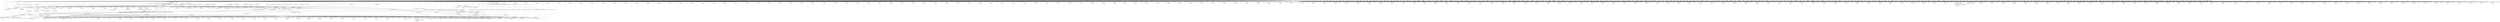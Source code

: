digraph {
    0 [ label = "\"ETH\"" ]
    1 [ label = "\"SYN\"" ]
    2 [ label = "\"LTC\"" ]
    3 [ label = "\"RPL\"" ]
    4 [ label = "\"NEO\"" ]
    5 [ label = "\"QTUM\"" ]
    6 [ label = "\"EOS\"" ]
    7 [ label = "\"SNT\"" ]
    8 [ label = "\"BNT\"" ]
    9 [ label = "\"BCC\"" ]
    10 [ label = "\"GAS\"" ]
    11 [ label = "\"ALT\"" ]
    12 [ label = "\"HSR\"" ]
    13 [ label = "\"OAX\"" ]
    14 [ label = "\"DNT\"" ]
    15 [ label = "\"MCO\"" ]
    16 [ label = "\"ICN\"" ]
    17 [ label = "\"WTC\"" ]
    18 [ label = "\"LRC\"" ]
    19 [ label = "\"YOYO\"" ]
    20 [ label = "\"OMG\"" ]
    21 [ label = "\"ZRX\"" ]
    22 [ label = "\"STRAT\"" ]
    23 [ label = "\"SNGLS\"" ]
    24 [ label = "\"BQX\"" ]
    25 [ label = "\"KNC\"" ]
    26 [ label = "\"FUN\"" ]
    27 [ label = "\"SNM\"" ]
    28 [ label = "\"IOTA\"" ]
    29 [ label = "\"LINK\"" ]
    30 [ label = "\"XVG\"" ]
    31 [ label = "\"SALT\"" ]
    32 [ label = "\"MDA\"" ]
    33 [ label = "\"MTL\"" ]
    34 [ label = "\"SUB\"" ]
    35 [ label = "\"ETC\"" ]
    36 [ label = "\"MTH\"" ]
    37 [ label = "\"ENG\"" ]
    38 [ label = "\"ZEC\"" ]
    39 [ label = "\"AST\"" ]
    40 [ label = "\"DASH\"" ]
    41 [ label = "\"BTG\"" ]
    42 [ label = "\"EVX\"" ]
    43 [ label = "\"REQ\"" ]
    44 [ label = "\"VIB\"" ]
    45 [ label = "\"TRX\"" ]
    46 [ label = "\"POWR\"" ]
    47 [ label = "\"ARK\"" ]
    48 [ label = "\"XRP\"" ]
    49 [ label = "\"MOD\"" ]
    50 [ label = "\"ENJ\"" ]
    51 [ label = "\"STORJ\"" ]
    52 [ label = "\"VEN\"" ]
    53 [ label = "\"KMD\"" ]
    54 [ label = "\"NULS\"" ]
    55 [ label = "\"RCN\"" ]
    56 [ label = "\"RDN\"" ]
    57 [ label = "\"XMR\"" ]
    58 [ label = "\"DLT\"" ]
    59 [ label = "\"AMB\"" ]
    60 [ label = "\"BAT\"" ]
    61 [ label = "\"BCPT\"" ]
    62 [ label = "\"ARN\"" ]
    63 [ label = "\"GVT\"" ]
    64 [ label = "\"CDT\"" ]
    65 [ label = "\"GXS\"" ]
    66 [ label = "\"POE\"" ]
    67 [ label = "\"QSP\"" ]
    68 [ label = "\"BTS\"" ]
    69 [ label = "\"XZC\"" ]
    70 [ label = "\"LSK\"" ]
    71 [ label = "\"TNT\"" ]
    72 [ label = "\"FUEL\"" ]
    73 [ label = "\"MANA\"" ]
    74 [ label = "\"BCD\"" ]
    75 [ label = "\"DGD\"" ]
    76 [ label = "\"ADX\"" ]
    77 [ label = "\"ADA\"" ]
    78 [ label = "\"PPT\"" ]
    79 [ label = "\"CMT\"" ]
    80 [ label = "\"XLM\"" ]
    81 [ label = "\"CND\"" ]
    82 [ label = "\"LEND\"" ]
    83 [ label = "\"WABI\"" ]
    84 [ label = "\"TNB\"" ]
    85 [ label = "\"WAVES\"" ]
    86 [ label = "\"GTO\"" ]
    87 [ label = "\"ICX\"" ]
    88 [ label = "\"OST\"" ]
    89 [ label = "\"ELF\"" ]
    90 [ label = "\"AION\"" ]
    91 [ label = "\"NEBL\"" ]
    92 [ label = "\"BRD\"" ]
    93 [ label = "\"EDO\"" ]
    94 [ label = "\"WINGS\"" ]
    95 [ label = "\"NAV\"" ]
    96 [ label = "\"LUN\"" ]
    97 [ label = "\"TRIG\"" ]
    98 [ label = "\"APPC\"" ]
    99 [ label = "\"VIBE\"" ]
    100 [ label = "\"RLC\"" ]
    101 [ label = "\"INS\"" ]
    102 [ label = "\"PIVX\"" ]
    103 [ label = "\"IOST\"" ]
    104 [ label = "\"CHAT\"" ]
    105 [ label = "\"STEEM\"" ]
    106 [ label = "\"NANO\"" ]
    107 [ label = "\"VIA\"" ]
    108 [ label = "\"BLZ\"" ]
    109 [ label = "\"AE\"" ]
    110 [ label = "\"RPX\"" ]
    111 [ label = "\"NCASH\"" ]
    112 [ label = "\"POA\"" ]
    113 [ label = "\"ZIL\"" ]
    114 [ label = "\"ONT\"" ]
    115 [ label = "\"STORM\"" ]
    116 [ label = "\"XEM\"" ]
    117 [ label = "\"WAN\"" ]
    118 [ label = "\"WPR\"" ]
    119 [ label = "\"QLC\"" ]
    120 [ label = "\"SYS\"" ]
    121 [ label = "\"GRS\"" ]
    122 [ label = "\"CLOAK\"" ]
    123 [ label = "\"GNT\"" ]
    124 [ label = "\"LOOM\"" ]
    125 [ label = "\"BCN\"" ]
    126 [ label = "\"REP\"" ]
    127 [ label = "\"TUSD\"" ]
    128 [ label = "\"ZEN\"" ]
    129 [ label = "\"SKY\"" ]
    130 [ label = "\"CVC\"" ]
    131 [ label = "\"THETA\"" ]
    132 [ label = "\"IOTX\"" ]
    133 [ label = "\"QKC\"" ]
    134 [ label = "\"AGI\"" ]
    135 [ label = "\"NXS\"" ]
    136 [ label = "\"DATA\"" ]
    137 [ label = "\"SC\"" ]
    138 [ label = "\"NPXS\"" ]
    139 [ label = "\"KEY\"" ]
    140 [ label = "\"NAS\"" ]
    141 [ label = "\"MFT\"" ]
    142 [ label = "\"DENT\"" ]
    143 [ label = "\"ARDR\"" ]
    144 [ label = "\"HOT\"" ]
    145 [ label = "\"VET\"" ]
    146 [ label = "\"DOCK\"" ]
    147 [ label = "\"POLY\"" ]
    148 [ label = "\"PHX\"" ]
    149 [ label = "\"HC\"" ]
    150 [ label = "\"GO\"" ]
    151 [ label = "\"JTO\"" ]
    152 [ label = "\"RVN\"" ]
    153 [ label = "\"DCR\"" ]
    154 [ label = "\"ID\"" ]
    155 [ label = "\"MITH\"" ]
    156 [ label = "\"AEUR\"" ]
    157 [ label = "\"BCHSV\"" ]
    158 [ label = "\"REN\"" ]
    159 [ label = "\"BONK\"" ]
    160 [ label = "\"USDS\"" ]
    161 [ label = "\"ONG\"" ]
    162 [ label = "\"FET\"" ]
    163 [ label = "\"CELR\"" ]
    164 [ label = "\"RDNT\"" ]
    165 [ label = "\"ACE\"" ]
    166 [ label = "\"VIC\"" ]
    167 [ label = "\"VANRY\"" ]
    168 [ label = "\"NTRN\"" ]
    169 [ label = "\"XAI\"" ]
    170 [ label = "\"BTCB\"" ]
    171 [ label = "\"1000SATS\"" ]
    172 [ label = "\"USDSB\"" ]
    173 [ label = "\"ERD\"" ]
    174 [ label = "\"AI\"" ]
    175 [ label = "\"DUSK\"" ]
    176 [ label = "\"BGBP\"" ]
    177 [ label = "\"LQTY\"" ]
    178 [ label = "\"WIN\"" ]
    179 [ label = "\"COS\"" ]
    180 [ label = "\"TUSDB\"" ]
    181 [ label = "\"COCOS\"" ]
    182 [ label = "\"TOMO\"" ]
    183 [ label = "\"PERL\"" ]
    184 [ label = "\"CHZ\"" ]
    185 [ label = "\"BAND\"" ]
    186 [ label = "\"WIF\"" ]
    187 [ label = "\"BEAM\"" ]
    188 [ label = "\"XTZ\"" ]
    189 [ label = "\"HBAR\"" ]
    190 [ label = "\"NKN\"" ]
    191 [ label = "\"STX\"" ]
    192 [ label = "\"KAVA\"" ]
    193 [ label = "\"NGN\"" ]
    194 [ label = "\"ARPA\"" ]
    195 [ label = "\"CTXC\"" ]
    196 [ label = "\"FDUSD\"" ]
    197 [ label = "\"MAV\"" ]
    198 [ label = "\"TROY\"" ]
    199 [ label = "\"VITE\"" ]
    200 [ label = "\"FTT\"" ]
    201 [ label = "\"GNS\"" ]
    202 [ label = "\"DYM\"" ]
    203 [ label = "\"OGN\"" ]
    204 [ label = "\"DREP\"" ]
    205 [ label = "\"BULL\"" ]
    206 [ label = "\"BEAR\"" ]
    207 [ label = "\"ETHBULL\"" ]
    208 [ label = "\"ETHBEAR\"" ]
    209 [ label = "\"TCT\"" ]
    210 [ label = "\"WRX\"" ]
    211 [ label = "\"LTO\"" ]
    212 [ label = "\"EOSBULL\"" ]
    213 [ label = "\"EOSBEAR\"" ]
    214 [ label = "\"XRPBULL\"" ]
    215 [ label = "\"XRPBEAR\"" ]
    216 [ label = "\"MBL\"" ]
    217 [ label = "\"COTI\"" ]
    218 [ label = "\"BNBBULL\"" ]
    219 [ label = "\"BNBBEAR\"" ]
    220 [ label = "\"STPT\"" ]
    221 [ label = "\"ZAR\"" ]
    222 [ label = "\"BKRW\"" ]
    223 [ label = "\"PEPE\"" ]
    224 [ label = "\"IDRT\"" ]
    225 [ label = "\"CTSI\"" ]
    226 [ label = "\"HIVE\"" ]
    227 [ label = "\"CHR\"" ]
    228 [ label = "\"BTCUP\"" ]
    229 [ label = "\"BTCDOWN\"" ]
    230 [ label = "\"MDT\"" ]
    231 [ label = "\"STMX\"" ]
    232 [ label = "\"IQ\"" ]
    233 [ label = "\"PNT\"" ]
    234 [ label = "\"RONIN\"" ]
    235 [ label = "\"DGB\"" ]
    236 [ label = "\"UAH\"" ]
    237 [ label = "\"GFT\"" ]
    238 [ label = "\"PYTH\"" ]
    239 [ label = "\"PDA\"" ]
    240 [ label = "\"SNX\"" ]
    241 [ label = "\"ETHUP\"" ]
    242 [ label = "\"ETHDOWN\"" ]
    243 [ label = "\"ADAUP\"" ]
    244 [ label = "\"ADADOWN\"" ]
    245 [ label = "\"LINKUP\"" ]
    246 [ label = "\"LINKDOWN\"" ]
    247 [ label = "\"VTHO\"" ]
    248 [ label = "\"IRIS\"" ]
    249 [ label = "\"MKR\"" ]
    250 [ label = "\"DAI\"" ]
    251 [ label = "\"METIS\"" ]
    252 [ label = "\"JUP\"" ]
    253 [ label = "\"FIO\"" ]
    254 [ label = "\"BNBUP\"" ]
    255 [ label = "\"BNBDOWN\"" ]
    256 [ label = "\"XTZUP\"" ]
    257 [ label = "\"XTZDOWN\"" ]
    258 [ label = "\"AVA\"" ]
    259 [ label = "\"BAL\"" ]
    260 [ label = "\"YFI\"" ]
    261 [ label = "\"JST\"" ]
    262 [ label = "\"SRM\"" ]
    263 [ label = "\"ANT\"" ]
    264 [ label = "\"CRV\"" ]
    265 [ label = "\"SAND\"" ]
    266 [ label = "\"OCEAN\"" ]
    267 [ label = "\"NMR\"" ]
    268 [ label = "\"AEVO\"" ]
    269 [ label = "\"LUNA\"" ]
    270 [ label = "\"IDEX\"" ]
    271 [ label = "\"RSR\"" ]
    272 [ label = "\"PAXG\"" ]
    273 [ label = "\"WNXM\"" ]
    274 [ label = "\"TRB\"" ]
    275 [ label = "\"BZRX\"" ]
    276 [ label = "\"WBTC\"" ]
    277 [ label = "\"SUSHI\"" ]
    278 [ label = "\"YFII\"" ]
    279 [ label = "\"KSM\"" ]
    280 [ label = "\"EGLD\"" ]
    281 [ label = "\"DIA\"" ]
    282 [ label = "\"UMA\"" ]
    283 [ label = "\"EOSUP\"" ]
    284 [ label = "\"EOSDOWN\"" ]
    285 [ label = "\"TRXUP\"" ]
    286 [ label = "\"TRXDOWN\"" ]
    287 [ label = "\"XRPUP\"" ]
    288 [ label = "\"XRPDOWN\"" ]
    289 [ label = "\"DOTUP\"" ]
    290 [ label = "\"DOTDOWN\"" ]
    291 [ label = "\"BEL\"" ]
    292 [ label = "\"WING\"" ]
    293 [ label = "\"SWRV\"" ]
    294 [ label = "\"LTCUP\"" ]
    295 [ label = "\"LTCDOWN\"" ]
    296 [ label = "\"CREAM\"" ]
    297 [ label = "\"AXL\"" ]
    298 [ label = "\"NBS\"" ]
    299 [ label = "\"OXT\"" ]
    300 [ label = "\"SUN\"" ]
    301 [ label = "\"ETHFI\"" ]
    302 [ label = "\"HNT\"" ]
    303 [ label = "\"BAKE\"" ]
    304 [ label = "\"BURGER\"" ]
    305 [ label = "\"FLM\"" ]
    306 [ label = "\"SCRT\"" ]
    307 [ label = "\"CAKE\"" ]
    308 [ label = "\"SPARTA\"" ]
    309 [ label = "\"UNIUP\"" ]
    310 [ label = "\"UNIDOWN\"" ]
    311 [ label = "\"ORN\"" ]
    312 [ label = "\"UTK\"" ]
    313 [ label = "\"XVS\"" ]
    314 [ label = "\"ALPHA\"" ]
    315 [ label = "\"VIDT\"" ]
    316 [ label = "\"AAVE\"" ]
    317 [ label = "\"PORTAL\"" ]
    318 [ label = "\"WBETH\"" ]
    319 [ label = "\"SXPUP\"" ]
    320 [ label = "\"SXPDOWN\"" ]
    321 [ label = "\"COMBO\"" ]
    322 [ label = "\"FILUP\"" ]
    323 [ label = "\"FILDOWN\"" ]
    324 [ label = "\"YFIUP\"" ]
    325 [ label = "\"YFIDOWN\"" ]
    326 [ label = "\"EDU\"" ]
    327 [ label = "\"AERGO\"" ]
    328 [ label = "\"EASY\"" ]
    329 [ label = "\"AUDIO\"" ]
    330 [ label = "\"CTK\"" ]
    331 [ label = "\"BCHUP\"" ]
    332 [ label = "\"BCHDOWN\"" ]
    333 [ label = "\"BOT\"" ]
    334 [ label = "\"AKRO\"" ]
    335 [ label = "\"KP3R\"" ]
    336 [ label = "\"AXS\"" ]
    337 [ label = "\"HARD\"" ]
    338 [ label = "\"RENBTC\"" ]
    339 [ label = "\"SLP\"" ]
    340 [ label = "\"CVP\"" ]
    341 [ label = "\"STRAX\"" ]
    342 [ label = "\"FOR\"" ]
    343 [ label = "\"UNFI\"" ]
    344 [ label = "\"FRONT\"" ]
    345 [ label = "\"BCHA\"" ]
    346 [ label = "\"ROSE\"" ]
    347 [ label = "\"HEGIC\"" ]
    348 [ label = "\"AAVEUP\"" ]
    349 [ label = "\"AAVEDOWN\"" ]
    350 [ label = "\"PROM\"" ]
    351 [ label = "\"SKL\"" ]
    352 [ label = "\"SUSD\"" ]
    353 [ label = "\"COVER\"" ]
    354 [ label = "\"GLM\"" ]
    355 [ label = "\"GHST\"" ]
    356 [ label = "\"SUSHIUP\"" ]
    357 [ label = "\"SUSHIDOWN\"" ]
    358 [ label = "\"XLMUP\"" ]
    359 [ label = "\"XLMDOWN\"" ]
    360 [ label = "\"DF\"" ]
    361 [ label = "\"GRT\"" ]
    362 [ label = "\"JUV\"" ]
    363 [ label = "\"PSG\"" ]
    364 [ label = "\"BVND\"" ]
    365 [ label = "\"1INCH\"" ]
    366 [ label = "\"REEF\"" ]
    367 [ label = "\"OG\"" ]
    368 [ label = "\"ATM\"" ]
    369 [ label = "\"ASR\"" ]
    370 [ label = "\"CELO\"" ]
    371 [ label = "\"RIF\"" ]
    372 [ label = "\"BTCST\"" ]
    373 [ label = "\"TRU\"" ]
    374 [ label = "\"DEXE\"" ]
    375 [ label = "\"CKB\"" ]
    376 [ label = "\"TWT\"" ]
    377 [ label = "\"FIRO\"" ]
    378 [ label = "\"BETH\"" ]
    379 [ label = "\"PROS\"" ]
    380 [ label = "\"LIT\"" ]
    381 [ label = "\"VAI\"" ]
    382 [ label = "\"SFP\"" ]
    383 [ label = "\"FXS\"" ]
    384 [ label = "\"DODO\"" ]
    385 [ label = "\"UFT\"" ]
    386 [ label = "\"ACM\"" ]
    387 [ label = "\"AUCTION\"" ]
    388 [ label = "\"PHA\"" ]
    389 [ label = "\"TVK\"" ]
    390 [ label = "\"BADGER\"" ]
    391 [ label = "\"FIS\"" ]
    392 [ label = "\"OM\"" ]
    393 [ label = "\"POND\"" ]
    394 [ label = "\"DEGO\"" ]
    395 [ label = "\"ALICE\"" ]
    396 [ label = "\"BIFI\"" ]
    397 [ label = "\"LINA\"" ]
    398 [ label = "\"PERP\"" ]
    399 [ label = "\"RAMP\"" ]
    400 [ label = "\"SUPER\"" ]
    401 [ label = "\"CFX\"" ]
    402 [ label = "\"EPS\"" ]
    403 [ label = "\"AUTO\"" ]
    404 [ label = "\"TKO\"" ]
    405 [ label = "\"PUNDIX\"" ]
    406 [ label = "\"TLM\"" ]
    407 [ label = "\"1INCHUP\"" ]
    408 [ label = "\"1INCHDOWN\"" ]
    409 [ label = "\"MIR\"" ]
    410 [ label = "\"BAR\"" ]
    411 [ label = "\"FORTH\"" ]
    412 [ label = "\"EZ\"" ]
    413 [ label = "\"BOME\"" ]
    414 [ label = "\"ICP\"" ]
    415 [ label = "\"AR\"" ]
    416 [ label = "\"POLS\"" ]
    417 [ label = "\"MDX\"" ]
    418 [ label = "\"MASK\"" ]
    419 [ label = "\"LPT\"" ]
    420 [ label = "\"AGIX\"" ]
    421 [ label = "\"NU\"" ]
    422 [ label = "\"ATA\"" ]
    423 [ label = "\"GTC\"" ]
    424 [ label = "\"TORN\"" ]
    425 [ label = "\"KEEP\"" ]
    426 [ label = "\"ERN\"" ]
    427 [ label = "\"KLAY\"" ]
    428 [ label = "\"BOND\"" ]
    429 [ label = "\"MLN\"" ]
    430 [ label = "\"BEAMX\"" ]
    431 [ label = "\"C98\"" ]
    432 [ label = "\"CLV\"" ]
    433 [ label = "\"QNT\"" ]
    434 [ label = "\"FLOW\"" ]
    435 [ label = "\"XEC\"" ]
    436 [ label = "\"MINA\"" ]
    437 [ label = "\"RAY\"" ]
    438 [ label = "\"FARM\"" ]
    439 [ label = "\"ALPACA\"" ]
    440 [ label = "\"MBOX\"" ]
    441 [ label = "\"VGX\"" ]
    442 [ label = "\"WAXP\"" ]
    443 [ label = "\"TRIBE\"" ]
    444 [ label = "\"GNO\"" ]
    445 [ label = "\"DYDX\"" ]
    446 [ label = "\"USDP\"" ]
    447 [ label = "\"GALA\"" ]
    448 [ label = "\"ILV\"" ]
    449 [ label = "\"YGG\"" ]
    450 [ label = "\"FIDA\"" ]
    451 [ label = "\"AGLD\"" ]
    452 [ label = "\"RAD\"" ]
    453 [ label = "\"BETA\"" ]
    454 [ label = "\"RARE\"" ]
    455 [ label = "\"SSV\"" ]
    456 [ label = "\"LAZIO\"" ]
    457 [ label = "\"CHESS\"" ]
    458 [ label = "\"DAR\"" ]
    459 [ label = "\"BNX\"" ]
    460 [ label = "\"RGT\"" ]
    461 [ label = "\"MOVR\"" ]
    462 [ label = "\"CITY\"" ]
    463 [ label = "\"ENS\"" ]
    464 [ label = "\"QI\"" ]
    465 [ label = "\"PORTO\"" ]
    466 [ label = "\"JASMY\"" ]
    467 [ label = "\"AMP\"" ]
    468 [ label = "\"PLA\"" ]
    469 [ label = "\"PYR\"" ]
    470 [ label = "\"RNDR\"" ]
    471 [ label = "\"ALCX\"" ]
    472 [ label = "\"SANTOS\"" ]
    473 [ label = "\"MC\"" ]
    474 [ label = "\"ANY\"" ]
    475 [ label = "\"BICO\"" ]
    476 [ label = "\"FLUX\"" ]
    477 [ label = "\"VOXEL\"" ]
    478 [ label = "\"HIGH\"" ]
    479 [ label = "\"CVX\"" ]
    480 [ label = "\"PEOPLE\"" ]
    481 [ label = "\"OOKI\"" ]
    482 [ label = "\"SPELL\"" ]
    483 [ label = "\"UST\"" ]
    484 [ label = "\"JOE\"" ]
    485 [ label = "\"ACH\"" ]
    486 [ label = "\"IMX\"" ]
    487 [ label = "\"GLMR\"" ]
    488 [ label = "\"LOKA\"" ]
    489 [ label = "\"API3\"" ]
    490 [ label = "\"BTTC\"" ]
    491 [ label = "\"ACA\"" ]
    492 [ label = "\"ANC\"" ]
    493 [ label = "\"BDOT\"" ]
    494 [ label = "\"XNO\"" ]
    495 [ label = "\"WOO\"" ]
    496 [ label = "\"ALPINE\"" ]
    497 [ label = "\"T\"" ]
    498 [ label = "\"ASTR\"" ]
    499 [ label = "\"JPY\"" ]
    500 [ label = "\"KDA\"" ]
    501 [ label = "\"APE\"" ]
    502 [ label = "\"BSW\"" ]
    503 [ label = "\"MULTI\"" ]
    504 [ label = "\"MOB\"" ]
    505 [ label = "\"NEXO\"" ]
    506 [ label = "\"REI\"" ]
    507 [ label = "\"GAL\"" ]
    508 [ label = "\"ARS\"" ]
    509 [ label = "\"EPX\"" ]
    510 [ label = "\"LUNC\"" ]
    511 [ label = "\"USTC\"" ]
    512 [ label = "\"ARKM\"" ]
    513 [ label = "\"LEVER\"" ]
    514 [ label = "\"STG\"" ]
    515 [ label = "\"GMX\"" ]
    516 [ label = "\"POLYX\"" ]
    517 [ label = "\"APT\"" ]
    518 [ label = "\"PLN\"" ]
    519 [ label = "\"OSMO\"" ]
    520 [ label = "\"HFT\"" ]
    521 [ label = "\"HOOK\"" ]
    522 [ label = "\"MAGIC\"" ]
    523 [ label = "\"RON\"" ]
    524 [ label = "\"HIFI\"" ]
    0 -> 518 [ label = "-13.77066389291676" ]
    196 -> 131 [ label = "1.5626698261027023" ]
    196 -> 517 [ label = "3.875485204252006" ]
    0 -> 163 [ label = "-16.95154326908544" ]
    154 -> 127 [ label = "-0.7275197107780541" ]
    86 -> 127 [ label = "6.338177446532438" ]
    48 -> 69 [ label = "4.377956633810114" ]
    517 -> 196 [ label = "-3.875485204252006" ]
    5 -> 0 [ label = "9.661273242852134" ]
    0 -> 5 [ label = "-9.661273242852134" ]
    6 -> 0 [ label = "11.819911223061043" ]
    0 -> 6 [ label = "-11.819911223061043" ]
    7 -> 0 [ label = "16.312155558726236" ]
    0 -> 7 [ label = "-16.312155558726236" ]
    8 -> 0 [ label = "12.05321105898724" ]
    0 -> 8 [ label = "-12.05321105898724" ]
    138 -> 0 [ label = "18.144972207433366" ]
    511 -> 196 [ label = "5.178737412276596" ]
    127 -> 77 [ label = "-0.618384375153546" ]
    414 -> 0 [ label = "8.16462562856839" ]
    361 -> 0 [ label = "13.119198703351955" ]
    347 -> 0 [ label = "15.889799919372544" ]
    0 -> 378 [ label = "-0.0005771934627455233" ]
    0 -> 304 [ label = "-11.117787378107137" ]
    328 -> 0 [ label = "7.32655212141281" ]
    29 -> 196 [ label = "-4.198886990956932" ]
    131 -> 196 [ label = "-1.5626698261027023" ]
    222 -> 82 [ label = "9.17856526551317" ]
    13 -> 0 [ label = "12.457457055381767" ]
    0 -> 13 [ label = "-12.457457055381767" ]
    14 -> 0 [ label = "15.123698491024392" ]
    0 -> 14 [ label = "-15.123698491024392" ]
    15 -> 0 [ label = "7.436712984832976" ]
    0 -> 15 [ label = "-7.436712984832976" ]
    16 -> 0 [ label = "9.231996116036905" ]
    0 -> 16 [ label = "-9.231996116036905" ]
    0 -> 200 [ label = "-9.775485493035493" ]
    169 -> 196 [ label = "-0.20489192483723398" ]
    196 -> 280 [ label = "5.905206468795705" ]
    148 -> 0 [ label = "14.119840671520288" ]
    17 -> 0 [ label = "12.042825320425916" ]
    0 -> 17 [ label = "-12.042825320425916" ]
    0 -> 502 [ label = "-12.837754895921446" ]
    0 -> 264 [ label = "-12.232516725307324" ]
    18 -> 0 [ label = "13.141578550656074" ]
    0 -> 18 [ label = "-13.141578550656074" ]
    30 -> 127 [ label = "7.471368674264591" ]
    0 -> 483 [ label = "-13.008379597619742" ]
    222 -> 316 [ label = "17.324804627611726" ]
    48 -> 196 [ label = "0.720231578406405" ]
    0 -> 138 [ label = "-18.144972207433366" ]
    35 -> 127 [ label = "-1.9240998856407416" ]
    20 -> 0 [ label = "10.304034684851382" ]
    0 -> 20 [ label = "-10.304034684851382" ]
    236 -> 0 [ label = "17.283187853288627" ]
    127 -> 60 [ label = "-2.170069278160357" ]
    21 -> 0 [ label = "13.29639462264925" ]
    0 -> 21 [ label = "-13.29639462264925" ]
    146 -> 0 [ label = "14.894625724525918" ]
    223 -> 196 [ label = "17.189562358457437" ]
    22 -> 0 [ label = "9.891278848298457" ]
    0 -> 22 [ label = "-9.891278848298457" ]
    483 -> 269 [ label = "-14.316858725208967" ]
    80 -> 127 [ label = "3.8713370629621737" ]
    23 -> 0 [ label = "14.202015798870203" ]
    0 -> 23 [ label = "-14.202015798870203" ]
    196 -> 186 [ label = "1.443023090620804" ]
    0 -> 379 [ label = "-12.176681067160706" ]
    24 -> 0 [ label = "9.628358620379398" ]
    0 -> 24 [ label = "-9.628358620379398" ]
    127 -> 164 [ label = "-1.6099927379084407" ]
    0 -> 306 [ label = "-12.57401656470609" ]
    25 -> 0 [ label = "11.309150630073702" ]
    0 -> 25 [ label = "-11.309150630073702" ]
    196 -> 413 [ label = "-6.471368674264591" ]
    45 -> 48 [ label = "2.291097664734088" ]
    26 -> 0 [ label = "19.38560020021888" ]
    0 -> 26 [ label = "-19.38560020021888" ]
    196 -> 268 [ label = "1.207892851641333" ]
    231 -> 0 [ label = "18.38560020021888" ]
    27 -> 0 [ label = "14.291757591607398" ]
    0 -> 27 [ label = "-14.291757591607398" ]
    4 -> 0 [ label = "7.710283551513701" ]
    0 -> 4 [ label = "-7.710283551513701" ]
    0 -> 481 [ label = "-18.603881205148127" ]
    0 -> 231 [ label = "-18.38560020021888" ]
    28 -> 0 [ label = "13.454215042689615" ]
    0 -> 28 [ label = "-13.454215042689615" ]
    0 -> 227 [ label = "-13.247872115017659" ]
    127 -> 85 [ label = "0.10030490579568548" ]
    29 -> 0 [ label = "7.577043679874823" ]
    0 -> 29 [ label = "-7.577043679874823" ]
    196 -> 238 [ label = "0.046560905757741196" ]
    156 -> 0 [ label = "11.652759842522089" ]
    30 -> 0 [ label = "19.235574756214273" ]
    0 -> 30 [ label = "-19.235574756214273" ]
    346 -> 0 [ label = "14.589938559994263" ]
    135 -> 0 [ label = "10.337243965399326" ]
    31 -> 0 [ label = "9.779283727017592" ]
    0 -> 31 [ label = "-9.779283727017592" ]
    0 -> 458 [ label = "-13.267654727208196" ]
    378 -> 0 [ label = "0.0005771934627455233" ]
    32 -> 0 [ label = "9.108599478870886" ]
    0 -> 32 [ label = "-9.108599478870886" ]
    413 -> 196 [ label = "6.471368674264591" ]
    301 -> 196 [ label = "-1.6359865037456232" ]
    33 -> 0 [ label = "10.514982131782268" ]
    0 -> 33 [ label = "-10.514982131782268" ]
    238 -> 196 [ label = "-0.046560905757741196" ]
    127 -> 344 [ label = "1.01128093610049" ]
    34 -> 0 [ label = "12.985071628120881" ]
    0 -> 34 [ label = "-12.985071628120881" ]
    127 -> 174 [ label = "0.8114710305298359" ]
    470 -> 196 [ label = "-3.6280736541961365" ]
    265 -> 196 [ label = "0.7157227819448722" ]
    0 -> 328 [ label = "-7.32655212141281" ]
    35 -> 0 [ label = "6.823370846788346" ]
    0 -> 35 [ label = "-6.823370846788346" ]
    336 -> 0 [ label = "8.43521408075956" ]
    196 -> 522 [ label = "0.1079556300873933" ]
    174 -> 196 [ label = "-0.8131141913462889" ]
    0 -> 136 [ label = "-15.5853207952414" ]
    36 -> 0 [ label = "14.561753145040262" ]
    0 -> 36 [ label = "-14.561753145040262" ]
    0 -> 336 [ label = "-8.43521408075956" ]
    196 -> 0 [ label = "11.775276932786278" ]
    37 -> 0 [ label = "9.06676337508267" ]
    0 -> 37 [ label = "-9.06676337508267" ]
    196 -> 387 [ label = "4.44028782084042" ]
    127 -> 154 [ label = "0.7275197107780541" ]
    240 -> 0 [ label = "9.819129062542622" ]
    61 -> 127 [ label = "5.262019105868677" ]
    38 -> 0 [ label = "7.000461736294833" ]
    0 -> 38 [ label = "-7.000461736294833" ]
    341 -> 0 [ label = "11.615060750221065" ]
    136 -> 0 [ label = "15.5853207952414" ]
    0 -> 353 [ label = "-3.971883529024668" ]
    145 -> 0 [ label = "16.421872727390788" ]
    39 -> 0 [ label = "13.810553168362809" ]
    0 -> 39 [ label = "-13.810553168362809" ]
    2 -> 196 [ label = "-6.372255648445787" ]
    127 -> 35 [ label = "1.9240998856407416" ]
    40 -> 0 [ label = "6.645299606644393" ]
    0 -> 40 [ label = "-6.645299606644393" ]
    250 -> 0 [ label = "11.770824917435005" ]
    196 -> 223 [ label = "-17.189562358457437" ]
    196 -> 29 [ label = "4.198886990956932" ]
    163 -> 0 [ label = "16.95154326908544" ]
    196 -> 447 [ label = "-4.0922171330403385" ]
    141 -> 0 [ label = "17.817201544372175" ]
    41 -> 0 [ label = "4.244821850781384" ]
    0 -> 41 [ label = "-4.244821850781384" ]
    0 -> 269 [ label = "-24.990462258377743" ]
    501 -> 0 [ label = "10.788695682556119" ]
    42 -> 0 [ label = "10.644087039449733" ]
    0 -> 42 [ label = "-10.644087039449733" ]
    0 -> 276 [ label = "4.2600256559614555" ]
    0 -> 141 [ label = "-17.817201544372175" ]
    43 -> 0 [ label = "14.289155796419118" ]
    0 -> 43 [ label = "-14.289155796419118" ]
    481 -> 0 [ label = "18.603881205148127" ]
    162 -> 196 [ label = "-1.3504972470841332" ]
    44 -> 0 [ label = "14.823044112546006" ]
    0 -> 44 [ label = "-14.823044112546006" ]
    12 -> 0 [ label = "6.324932025744648" ]
    0 -> 12 [ label = "-6.324932025744648" ]
    445 -> 0 [ label = "9.295850448993127" ]
    453 -> 0 [ label = "14.865910098392183" ]
    45 -> 0 [ label = "14.788338434547281" ]
    0 -> 45 [ label = "-14.788338434547281" ]
    502 -> 0 [ label = "12.837754895921446" ]
    499 -> 0 [ label = "18.995292385828474" ]
    46 -> 0 [ label = "13.209102544853083" ]
    0 -> 46 [ label = "-13.209102544853083" ]
    477 -> 0 [ label = "12.271929382308521" ]
    0 -> 453 [ label = "-14.865910098392183" ]
    47 -> 0 [ label = "9.900901433077232" ]
    0 -> 47 [ label = "-9.900901433077232" ]
    19 -> 0 [ label = "14.066639597034387" ]
    0 -> 19 [ label = "-14.066639597034387" ]
    178 -> 45 [ label = "9.645010807716217" ]
    522 -> 196 [ label = "-0.1079556300873933" ]
    48 -> 0 [ label = "12.494440725051367" ]
    0 -> 48 [ label = "-12.494440725051367" ]
    45 -> 178 [ label = "-9.645010807716217" ]
    377 -> 0 [ label = "9.551107504235201" ]
    49 -> 0 [ label = "9.742979723616825" ]
    0 -> 49 [ label = "-9.742979723616825" ]
    6 -> 127 [ label = "-2.041207930906162" ]
    196 -> 151 [ label = "1.867145276522048" ]
    50 -> 0 [ label = "12.788950913877597" ]
    0 -> 50 [ label = "-12.788950913877597" ]
    0 -> 385 [ label = "-12.527278504879337" ]
    2 -> 193 [ label = "-16.253625923896454" ]
    51 -> 0 [ label = "11.707084469092184" ]
    0 -> 51 [ label = "-11.707084469092184" ]
    127 -> 169 [ label = "0.19874558184482394" ]
    48 -> 45 [ label = "-2.291097664734088" ]
    0 -> 250 [ label = "-11.770824917435005" ]
    0 -> 447 [ label = "-15.8706565197363" ]
    387 -> 196 [ label = "-4.44028782084042" ]
    2 -> 127 [ label = "-6.36053986165181" ]
    0 -> 193 [ label = "-19.619829510643445" ]
    127 -> 2 [ label = "6.36053986165181" ]
    0 -> 506 [ label = "-15.662535422868936" ]
    326 -> 127 [ label = "-0.08539746099087643" ]
    52 -> 0 [ label = "8.264483645484386" ]
    0 -> 52 [ label = "-8.264483645484386" ]
    223 -> 127 [ label = "17.196046392027636" ]
    0 -> 135 [ label = "-10.337243965399326" ]
    53 -> 0 [ label = "12.219385518114944" ]
    0 -> 53 [ label = "-12.219385518114944" ]
    133 -> 0 [ label = "17.82723190950944" ]
    127 -> 512 [ label = "1.3849339465751764" ]
    512 -> 127 [ label = "-1.3849339465751764" ]
    455 -> 127 [ label = "-5.718635616271338" ]
    55 -> 0 [ label = "11.376826247613852" ]
    0 -> 55 [ label = "-11.376826247613852" ]
    127 -> 29 [ label = "4.192509818941947" ]
    380 -> 0 [ label = "11.459487019190565" ]
    455 -> 0 [ label = "6.051506798017764" ]
    438 -> 0 [ label = "4.987588654980436" ]
    54 -> 0 [ label = "10.911255284538285" ]
    0 -> 54 [ label = "-10.911255284538285" ]
    196 -> 108 [ label = "-1.5977144081300039" ]
    0 -> 354 [ label = "-12.700827566697265" ]
    56 -> 0 [ label = "10.44916393802392" ]
    0 -> 56 [ label = "-10.44916393802392" ]
    29 -> 222 [ label = "-14.04891168445055" ]
    0 -> 517 [ label = "-7.896425821438265" ]
    196 -> 184 [ label = "-2.9295007566736406" ]
    0 -> 414 [ label = "-8.16462562856839" ]
    57 -> 0 [ label = "4.6323605509368955" ]
    0 -> 57 [ label = "-4.6323605509368955" ]
    304 -> 0 [ label = "11.117787378107137" ]
    339 -> 0 [ label = "19.253496664211536" ]
    196 -> 445 [ label = "1.7355221772965375" ]
    0 -> 361 [ label = "-13.119198703351955" ]
    196 -> 317 [ label = "0.963400137716715" ]
    292 -> 0 [ label = "8.149799057461044" ]
    58 -> 0 [ label = "12.538650148810879" ]
    0 -> 58 [ label = "-12.538650148810879" ]
    0 -> 143 [ label = "-12.371617956611091" ]
    0 -> 445 [ label = "-9.295850448993127" ]
    59 -> 0 [ label = "14.57401656470609" ]
    0 -> 59 [ label = "-14.57401656470609" ]
    196 -> 159 [ label = "-15.39116926369355" ]
    316 -> 222 [ label = "-17.324804627611726" ]
    9 -> 0 [ label = "-1.305947180936484" ]
    0 -> 9 [ label = "1.305947180936484" ]
    69 -> 48 [ label = "-4.377956633810114" ]
    0 -> 405 [ label = "-12.55132397884599" ]
    0 -> 127 [ label = "-11.770395478774264" ]
    196 -> 202 [ label = "2.4974846313192023" ]
    4 -> 127 [ label = "-3.562913998912101" ]
    0 -> 222 [ label = "-20.285229485022747" ]
    60 -> 0 [ label = "13.199570782680432" ]
    0 -> 60 [ label = "-13.199570782680432" ]
    127 -> 0 [ label = "11.770395478774264" ]
    0 -> 148 [ label = "-14.119840671520288" ]
    0 -> 455 [ label = "-6.051506798017764" ]
    0 -> 340 [ label = "-11.609640474436812" ]
    61 -> 0 [ label = "13.57736327346248" ]
    0 -> 61 [ label = "-13.57736327346248" ]
    127 -> 0 [ label = "7.035809648475393" ]
    29 -> 193 [ label = "-13.523071826940395" ]
    441 -> 0 [ label = "11.488625073475445" ]
    0 -> 346 [ label = "-14.589938559994263" ]
    62 -> 0 [ label = "11.733762138486512" ]
    0 -> 62 [ label = "-11.733762138486512" ]
    353 -> 0 [ label = "3.971883529024668" ]
    445 -> 196 [ label = "-1.7355221772965375" ]
    63 -> 0 [ label = "8.022425521984276" ]
    0 -> 63 [ label = "-8.022425521984276" ]
    151 -> 196 [ label = "-1.867145276522048" ]
    0 -> 360 [ label = "-13.798169443906977" ]
    64 -> 0 [ label = "14.253778468107518" ]
    0 -> 64 [ label = "-14.253778468107518" ]
    192 -> 0 [ label = "11.671354682552758" ]
    280 -> 0 [ label = "5.8631261532983485" ]
    65 -> 0 [ label = "10.644779810190963" ]
    0 -> 65 [ label = "-10.644779810190963" ]
    412 -> 0 [ label = "12.480357457491845" ]
    0 -> 374 [ label = "-9.503208396619883" ]
    0 -> 127 [ label = "-7.035809648475393" ]
    127 -> 223 [ label = "-17.196046392027636" ]
    164 -> 127 [ label = "1.6099927379084407" ]
    385 -> 0 [ label = "12.527278504879337" ]
    66 -> 0 [ label = "17.200385327751974" ]
    0 -> 66 [ label = "-17.200385327751974" ]
    0 -> 352 [ label = "-10.88990941768696" ]
    194 -> 0 [ label = "15.369020845125052" ]
    67 -> 0 [ label = "15.440356813321081" ]
    0 -> 67 [ label = "-15.440356813321081" ]
    0 -> 133 [ label = "-17.82723190950944" ]
    193 -> 29 [ label = "13.523071826940395" ]
    269 -> 483 [ label = "14.316858725208967" ]
    196 -> 511 [ label = "-5.178737412276596" ]
    68 -> 0 [ label = "13.362016718240561" ]
    0 -> 68 [ label = "-13.362016718240561" ]
    523 -> 280 [ label = "8.10800164646591" ]
    196 -> 169 [ label = "0.20489192483723398" ]
    354 -> 0 [ label = "12.700827566697265" ]
    0 -> 196 [ label = "-11.775276932786278" ]
    69 -> 0 [ label = "8.333516069162574" ]
    0 -> 69 [ label = "-8.333516069162574" ]
    159 -> 196 [ label = "15.39116926369355" ]
    524 -> 0 [ label = "11.948004872100853" ]
    0 -> 341 [ label = "-11.615060750221065" ]
    11 -> 196 [ label = "1.0690583345276456" ]
    70 -> 0 [ label = "10.896494571946553" ]
    0 -> 70 [ label = "-10.896494571946553" ]
    379 -> 0 [ label = "12.176681067160706" ]
    127 -> 86 [ label = "-6.338177446532438" ]
    48 -> 222 [ label = "-8.320845667645722" ]
    48 -> 127 [ label = "0.7242777438392517" ]
    71 -> 0 [ label = "16.729934708154524" ]
    0 -> 71 [ label = "-16.729934708154524" ]
    196 -> 252 [ label = "0.5125808786739686" ]
    0 -> 477 [ label = "-12.271929382308521" ]
    72 -> 0 [ label = "15.458431081551918" ]
    0 -> 72 [ label = "-15.458431081551918" ]
    318 -> 0 [ label = "-0.04572253573460056" ]
    127 -> 30 [ label = "-7.471368674264591" ]
    73 -> 0 [ label = "12.490284297397137" ]
    0 -> 73 [ label = "-12.490284297397137" ]
    139 -> 0 [ label = "18.748876271807983" ]
    196 -> 191 [ label = "1.3854310371935203" ]
    74 -> 0 [ label = "8.63809692048604" ]
    0 -> 74 [ label = "-8.63809692048604" ]
    180 -> 127 [ label = "0.003611253552378836" ]
    196 -> 28 [ label = "-1.6826959316380852" ]
    75 -> 0 [ label = "2.37632039170599" ]
    0 -> 75 [ label = "-2.37632039170599" ]
    128 -> 0 [ label = "8.000092335437383" ]
    0 -> 524 [ label = "-11.948004872100853" ]
    0 -> 344 [ label = "-11.563498692792091" ]
    252 -> 196 [ label = "-0.5125808786739686" ]
    76 -> 0 [ label = "13.843469385326964" ]
    0 -> 76 [ label = "-13.843469385326964" ]
    0 -> 128 [ label = "-8.000092335437383" ]
    10 -> 196 [ label = "-2.651912744645783" ]
    222 -> 48 [ label = "8.320845667645722" ]
    60 -> 127 [ label = "2.170069278160357" ]
    77 -> 0 [ label = "12.387763393359778" ]
    0 -> 77 [ label = "-12.387763393359778" ]
    0 -> 280 [ label = "-5.8631261532983485" ]
    0 -> 194 [ label = "-15.369020845125052" ]
    78 -> 0 [ label = "9.470089122038019" ]
    0 -> 78 [ label = "-9.470089122038019" ]
    227 -> 0 [ label = "13.247872115017659" ]
    0 -> 498 [ label = "-14.973653970691188" ]
    79 -> 0 [ label = "17.28771237954945" ]
    0 -> 79 [ label = "-17.28771237954945" ]
    0 -> 318 [ label = "0.04572253573460056" ]
    506 -> 0 [ label = "15.662535422868936" ]
    297 -> 196 [ label = "-0.8408458875620731" ]
    280 -> 196 [ label = "-5.905206468795705" ]
    80 -> 0 [ label = "14.753650777128332" ]
    0 -> 80 [ label = "-14.753650777128332" ]
    38 -> 127 [ label = "-5.685940148445977" ]
    127 -> 38 [ label = "5.685940148445977" ]
    196 -> 11 [ label = "-1.0690583345276456" ]
    463 -> 196 [ label = "-4.399854673572431" ]
    81 -> 0 [ label = "15.231683840626697" ]
    0 -> 81 [ label = "-15.231683840626697" ]
    316 -> 0 [ label = "4.85391832079453" ]
    196 -> 297 [ label = "0.8408458875620731" ]
    0 -> 339 [ label = "-19.253496664211536" ]
    197 -> 127 [ label = "0.8836352433082154" ]
    82 -> 0 [ label = "9.509777226079011" ]
    0 -> 82 [ label = "-9.509777226079011" ]
    517 -> 0 [ label = "7.896425821438265" ]
    172 -> 160 [ label = "0.00014427671804501932" ]
    83 -> 0 [ label = "11.276646178143244" ]
    0 -> 83 [ label = "-11.276646178143244" ]
    343 -> 0 [ label = "8.80164163581378" ]
    483 -> 0 [ label = "13.008379597619742" ]
    2 -> 0 [ label = "5.402016006210054" ]
    0 -> 2 [ label = "-5.402016006210054" ]
    0 -> 412 [ label = "-12.480357457491845" ]
    127 -> 48 [ label = "-0.7242777438392517" ]
    129 -> 0 [ label = "8.815224608086705" ]
    0 -> 265 [ label = "-12.493608480989701" ]
    196 -> 251 [ label = "6.569248029867182" ]
    127 -> 401 [ label = "-1.3331525325496165" ]
    84 -> 0 [ label = "17.02083590742126" ]
    0 -> 84 [ label = "-17.02083590742126" ]
    196 -> 265 [ label = "-0.7157227819448722" ]
    127 -> 180 [ label = "-0.003611253552378836" ]
    85 -> 0 [ label = "9.940046723248479" ]
    0 -> 85 [ label = "-9.940046723248479" ]
    0 -> 129 [ label = "-8.815224608086705" ]
    0 -> 507 [ label = "-10.357921381830852" ]
    0 -> 139 [ label = "-18.748876271807983" ]
    360 -> 0 [ label = "13.798169443906977" ]
    86 -> 0 [ label = "14.932921730318379" ]
    0 -> 86 [ label = "-14.932921730318379" ]
    160 -> 172 [ label = "-0.00014427671804501932" ]
    160 -> 127 [ label = "-0.0" ]
    196 -> 174 [ label = "0.8131141913462889" ]
    0 -> 316 [ label = "-4.85391832079453" ]
    87 -> 0 [ label = "13.050148661231773" ]
    0 -> 87 [ label = "-13.050148661231773" ]
    0 -> 146 [ label = "-14.894625724525918" ]
    127 -> 160 [ label = "0.0" ]
    108 -> 196 [ label = "1.5977144081300039" ]
    127 -> 197 [ label = "-0.8836352433082154" ]
    88 -> 0 [ label = "18.761643567881862" ]
    0 -> 88 [ label = "-18.761643567881862" ]
    221 -> 0 [ label = "16.05460431796067" ]
    45 -> 193 [ label = "-4.372255648445787" ]
    77 -> 222 [ label = "-8.355571338397745" ]
    0 -> 380 [ label = "-11.459487019190565" ]
    89 -> 0 [ label = "12.528982811091586" ]
    0 -> 89 [ label = "-12.528982811091586" ]
    196 -> 35 [ label = "4.9532652390148435" ]
    480 -> 0 [ label = "17.191720466624847" ]
    90 -> 0 [ label = "15.206372752097511" ]
    0 -> 90 [ label = "-15.206372752097511" ]
    127 -> 307 [ label = "1.9934932210584158" ]
    157 -> 127 [ label = "-5.886793989975289" ]
    0 -> 494 [ label = "-10.96088744144724" ]
    165 -> 196 [ label = "-3.298599668232615" ]
    134 -> 0 [ label = "13.7293467729263" ]
    127 -> 326 [ label = "0.08539746099087643" ]
    137 -> 0 [ label = "18.509335568641127" ]
    0 -> 480 [ label = "-17.191720466624847" ]
    92 -> 0 [ label = "15.854325570391714" ]
    0 -> 92 [ label = "-15.854325570391714" ]
    196 -> 361 [ label = "-1.3481331652347563" ]
    446 -> 0 [ label = "10.392714538628512" ]
    45 -> 127 [ label = "4.062263910938711" ]
    127 -> 6 [ label = "2.041207930906162" ]
    307 -> 127 [ label = "-1.9934932210584158" ]
    352 -> 0 [ label = "10.88990941768696" ]
    93 -> 0 [ label = "8.785636423503659" ]
    0 -> 93 [ label = "-8.785636423503659" ]
    196 -> 171 [ label = "-11.064289829614513" ]
    0 -> 149 [ label = "-7.605700988748755" ]
    94 -> 0 [ label = "11.545274934173184" ]
    0 -> 94 [ label = "-11.545274934173184" ]
    222 -> 77 [ label = "8.355571338397745" ]
    0 -> 343 [ label = "-8.80164163581378" ]
    95 -> 0 [ label = "13.04039244456963" ]
    0 -> 95 [ label = "-13.04039244456963" ]
    202 -> 196 [ label = "-2.4974846313192023" ]
    338 -> 0 [ label = "-4.026711547730393" ]
    29 -> 127 [ label = "-4.192509818941947" ]
    291 -> 0 [ label = "11.246118930890267" ]
    96 -> 0 [ label = "7.675654819986384" ]
    0 -> 96 [ label = "-7.675654819986384" ]
    0 -> 142 [ label = "-20.931568569324174" ]
    144 -> 0 [ label = "20.02083590742126" ]
    97 -> 0 [ label = "10.717249448523408" ]
    0 -> 97 [ label = "-10.717249448523408" ]
    130 -> 0 [ label = "13.297846756683162" ]
    196 -> 420 [ label = "0.06571016406526571" ]
    0 -> 240 [ label = "-9.819129062542622" ]
    0 -> 501 [ label = "-10.788695682556119" ]
    98 -> 0 [ label = "12.741744010444156" ]
    0 -> 98 [ label = "-12.741744010444156" ]
    0 -> 130 [ label = "-13.297846756683162" ]
    196 -> 463 [ label = "4.399854673572431" ]
    0 -> 156 [ label = "-11.652759842522089" ]
    344 -> 0 [ label = "11.563498692792091" ]
    99 -> 0 [ label = "14.093625327433147" ]
    0 -> 99 [ label = "-14.093625327433147" ]
    268 -> 196 [ label = "-1.207892851641333" ]
    0 -> 355 [ label = "-10.25649364893873" ]
    100 -> 0 [ label = "9.863865324951016" ]
    0 -> 100 [ label = "-9.863865324951016" ]
    0 -> 134 [ label = "-13.7293467729263" ]
    0 -> 466 [ label = "-18.33702001977382" ]
    196 -> 234 [ label = "1.8595720568172471" ]
    428 -> 0 [ label = "8.551648751677636" ]
    101 -> 0 [ label = "10.962901776128966" ]
    0 -> 101 [ label = "-10.962901776128966" ]
    447 -> 0 [ label = "15.8706565197363" ]
    494 -> 0 [ label = "10.96088744144724" ]
    127 -> 157 [ label = "5.886793989975289" ]
    0 -> 347 [ label = "-15.889799919372544" ]
    361 -> 196 [ label = "1.3481331652347563" ]
    127 -> 61 [ label = "-5.262019105868677" ]
    103 -> 0 [ label = "18.036265947990866" ]
    0 -> 103 [ label = "-18.036265947990866" ]
    0 -> 377 [ label = "-9.551107504235201" ]
    374 -> 0 [ label = "9.503208396619883" ]
    104 -> 0 [ label = "13.890457033955022" ]
    0 -> 104 [ label = "-13.890457033955022" ]
    355 -> 0 [ label = "10.25649364893873" ]
    193 -> 45 [ label = "4.372255648445787" ]
    105 -> 0 [ label = "13.547864276850122" ]
    0 -> 105 [ label = "-13.547864276850122" ]
    0 -> 236 [ label = "-17.283187853288627" ]
    82 -> 222 [ label = "-9.17856526551317" ]
    196 -> 165 [ label = "3.298599668232615" ]
    344 -> 127 [ label = "-1.01128093610049" ]
    106 -> 0 [ label = "10.109794587353607" ]
    0 -> 106 [ label = "-10.109794587353607" ]
    193 -> 48 [ label = "7.742612597582867" ]
    191 -> 196 [ label = "-1.3854310371935203" ]
    0 -> 137 [ label = "-18.509335568641127" ]
    196 -> 400 [ label = "0.24257202076715226" ]
    107 -> 0 [ label = "10.190101582923027" ]
    0 -> 107 [ label = "-10.190101582923027" ]
    131 -> 0 [ label = "10.204499011300468" ]
    196 -> 414 [ label = "3.610581958492532" ]
    142 -> 0 [ label = "20.931568569324174" ]
    276 -> 0 [ label = "-4.2600256559614555" ]
    108 -> 0 [ label = "14.553403789452542" ]
    0 -> 108 [ label = "-14.553403789452542" ]
    0 -> 131 [ label = "-10.204499011300468" ]
    169 -> 127 [ label = "-0.19874558184482394" ]
    306 -> 0 [ label = "12.57401656470609" ]
    0 -> 145 [ label = "-16.421872727390788" ]
    109 -> 0 [ label = "12.156781509723" ]
    0 -> 109 [ label = "-12.156781509723" ]
    193 -> 0 [ label = "19.619829510643445" ]
    280 -> 523 [ label = "-8.10800164646591" ]
    196 -> 48 [ label = "-0.720231578406405" ]
    48 -> 193 [ label = "-7.742612597582867" ]
    110 -> 0 [ label = "14.163648983522371" ]
    0 -> 110 [ label = "-14.163648983522371" ]
    196 -> 301 [ label = "1.6359865037456232" ]
    447 -> 196 [ label = "4.0922171330403385" ]
    127 -> 4 [ label = "3.562913998912101" ]
    127 -> 455 [ label = "5.718635616271338" ]
    111 -> 0 [ label = "22.874985040957807" ]
    0 -> 111 [ label = "-22.874985040957807" ]
    251 -> 196 [ label = "-6.569248029867182" ]
    188 -> 0 [ label = "11.150208855799514" ]
    77 -> 127 [ label = "0.618384375153546" ]
    0 -> 499 [ label = "-18.995292385828474" ]
    112 -> 0 [ label = "14.31951100976111" ]
    0 -> 112 [ label = "-14.31951100976111" ]
    196 -> 77 [ label = "-0.6121963354666711" ]
    193 -> 2 [ label = "16.253625923896454" ]
    264 -> 0 [ label = "12.232516725307324" ]
    466 -> 0 [ label = "18.33702001977382" ]
    113 -> 0 [ label = "16.761643567881862" ]
    0 -> 113 [ label = "-16.761643567881862" ]
    507 -> 0 [ label = "10.357921381830852" ]
    222 -> 0 [ label = "20.285229485022747" ]
    127 -> 80 [ label = "-3.8713370629621737" ]
    28 -> 196 [ label = "1.6826959316380852" ]
    114 -> 0 [ label = "12.962325964889676" ]
    0 -> 114 [ label = "-12.962325964889676" ]
    0 -> 221 [ label = "-16.05460431796067" ]
    401 -> 127 [ label = "1.3331525325496165" ]
    85 -> 127 [ label = "-0.10030490579568548" ]
    0 -> 144 [ label = "-20.02083590742126" ]
    115 -> 0 [ label = "16.126276113723463" ]
    0 -> 115 [ label = "-16.126276113723463" ]
    458 -> 0 [ label = "13.267654727208196" ]
    518 -> 0 [ label = "13.77066389291676" ]
    186 -> 196 [ label = "-1.443023090620804" ]
    77 -> 196 [ label = "0.6121963354666711" ]
    171 -> 196 [ label = "11.064289829614513" ]
    0 -> 338 [ label = "4.026711547730393" ]
    140 -> 0 [ label = "14.592787625429475" ]
    196 -> 162 [ label = "1.3504972470841332" ]
    116 -> 0 [ label = "14.764451539096735" ]
    0 -> 116 [ label = "-14.764451539096735" ]
    279 -> 0 [ label = "5.563880813054129" ]
    0 -> 291 [ label = "-11.246118930890267" ]
    317 -> 196 [ label = "-0.963400137716715" ]
    0 -> 188 [ label = "-11.150208855799514" ]
    117 -> 0 [ label = "13.397071135586005" ]
    0 -> 117 [ label = "-13.397071135586005" ]
    498 -> 0 [ label = "14.973653970691188" ]
    234 -> 196 [ label = "-1.8595720568172471" ]
    196 -> 2 [ label = "6.372255648445787" ]
    127 -> 45 [ label = "-4.062263910938711" ]
    118 -> 0 [ label = "14.602444973032608" ]
    0 -> 118 [ label = "-14.602444973032608" ]
    0 -> 279 [ label = "-5.563880813054129" ]
    0 -> 446 [ label = "-10.392714538628512" ]
    119 -> 0 [ label = "17.339410567198815" ]
    0 -> 119 [ label = "-17.339410567198815" ]
    184 -> 196 [ label = "2.9295007566736406" ]
    196 -> 470 [ label = "3.6280736541961365" ]
    120 -> 0 [ label = "13.144057745023412" ]
    0 -> 120 [ label = "-13.144057745023412" ]
    265 -> 0 [ label = "12.493608480989701" ]
    414 -> 196 [ label = "-3.610581958492532" ]
    400 -> 196 [ label = "-0.24257202076715226" ]
    420 -> 196 [ label = "-0.06571016406526571" ]
    0 -> 192 [ label = "-11.671354682552758" ]
    340 -> 0 [ label = "11.609640474436812" ]
    121 -> 0 [ label = "10.353101525585004" ]
    0 -> 121 [ label = "-10.353101525585004" ]
    35 -> 196 [ label = "-4.9532652390148435" ]
    196 -> 10 [ label = "2.651912744645783" ]
    132 -> 0 [ label = "15.659545380263125" ]
    0 -> 438 [ label = "-4.987588654980436" ]
    405 -> 0 [ label = "12.55132397884599" ]
    200 -> 0 [ label = "9.775485493035493" ]
    122 -> 0 [ label = "7.915456731103662" ]
    0 -> 122 [ label = "-7.915456731103662" ]
    2 -> 236 [ label = "-11.639792893279312" ]
    174 -> 127 [ label = "-0.8114710305298359" ]
    123 -> 0 [ label = "12.14556038235796" ]
    0 -> 123 [ label = "-12.14556038235796" ]
    0 -> 132 [ label = "-15.659545380263125" ]
    236 -> 2 [ label = "11.639792893279312" ]
    0 -> 292 [ label = "-8.149799057461044" ]
    269 -> 0 [ label = "24.990462258377743" ]
    124 -> 0 [ label = "14.917659723833536" ]
    0 -> 124 [ label = "-14.917659723833536" ]
    143 -> 0 [ label = "12.371617956611091" ]
    0 -> 441 [ label = "-11.488625073475445" ]
    0 -> 428 [ label = "-8.551648751677636" ]
    149 -> 0 [ label = "7.605700988748755" ]
    0 -> 140 [ label = "-14.592787625429475" ]
    222 -> 29 [ label = "14.04891168445055" ]
    125 -> 0 [ label = "17.1098583542895" ]
    0 -> 125 [ label = "-17.1098583542895" ]
}
